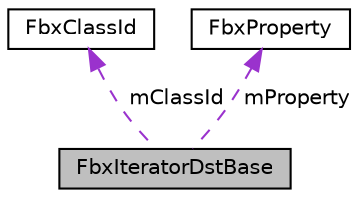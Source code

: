 digraph "FbxIteratorDstBase"
{
  edge [fontname="Helvetica",fontsize="10",labelfontname="Helvetica",labelfontsize="10"];
  node [fontname="Helvetica",fontsize="10",shape=record];
  Node2 [label="FbxIteratorDstBase",height=0.2,width=0.4,color="black", fillcolor="grey75", style="filled", fontcolor="black"];
  Node3 -> Node2 [dir="back",color="darkorchid3",fontsize="10",style="dashed",label=" mClassId" ];
  Node3 [label="FbxClassId",height=0.2,width=0.4,color="black", fillcolor="white", style="filled",URL="$class_fbx_class_id.html"];
  Node4 -> Node2 [dir="back",color="darkorchid3",fontsize="10",style="dashed",label=" mProperty" ];
  Node4 [label="FbxProperty",height=0.2,width=0.4,color="black", fillcolor="white", style="filled",URL="$class_fbx_property.html",tooltip="Class to hold user properties. "];
}
